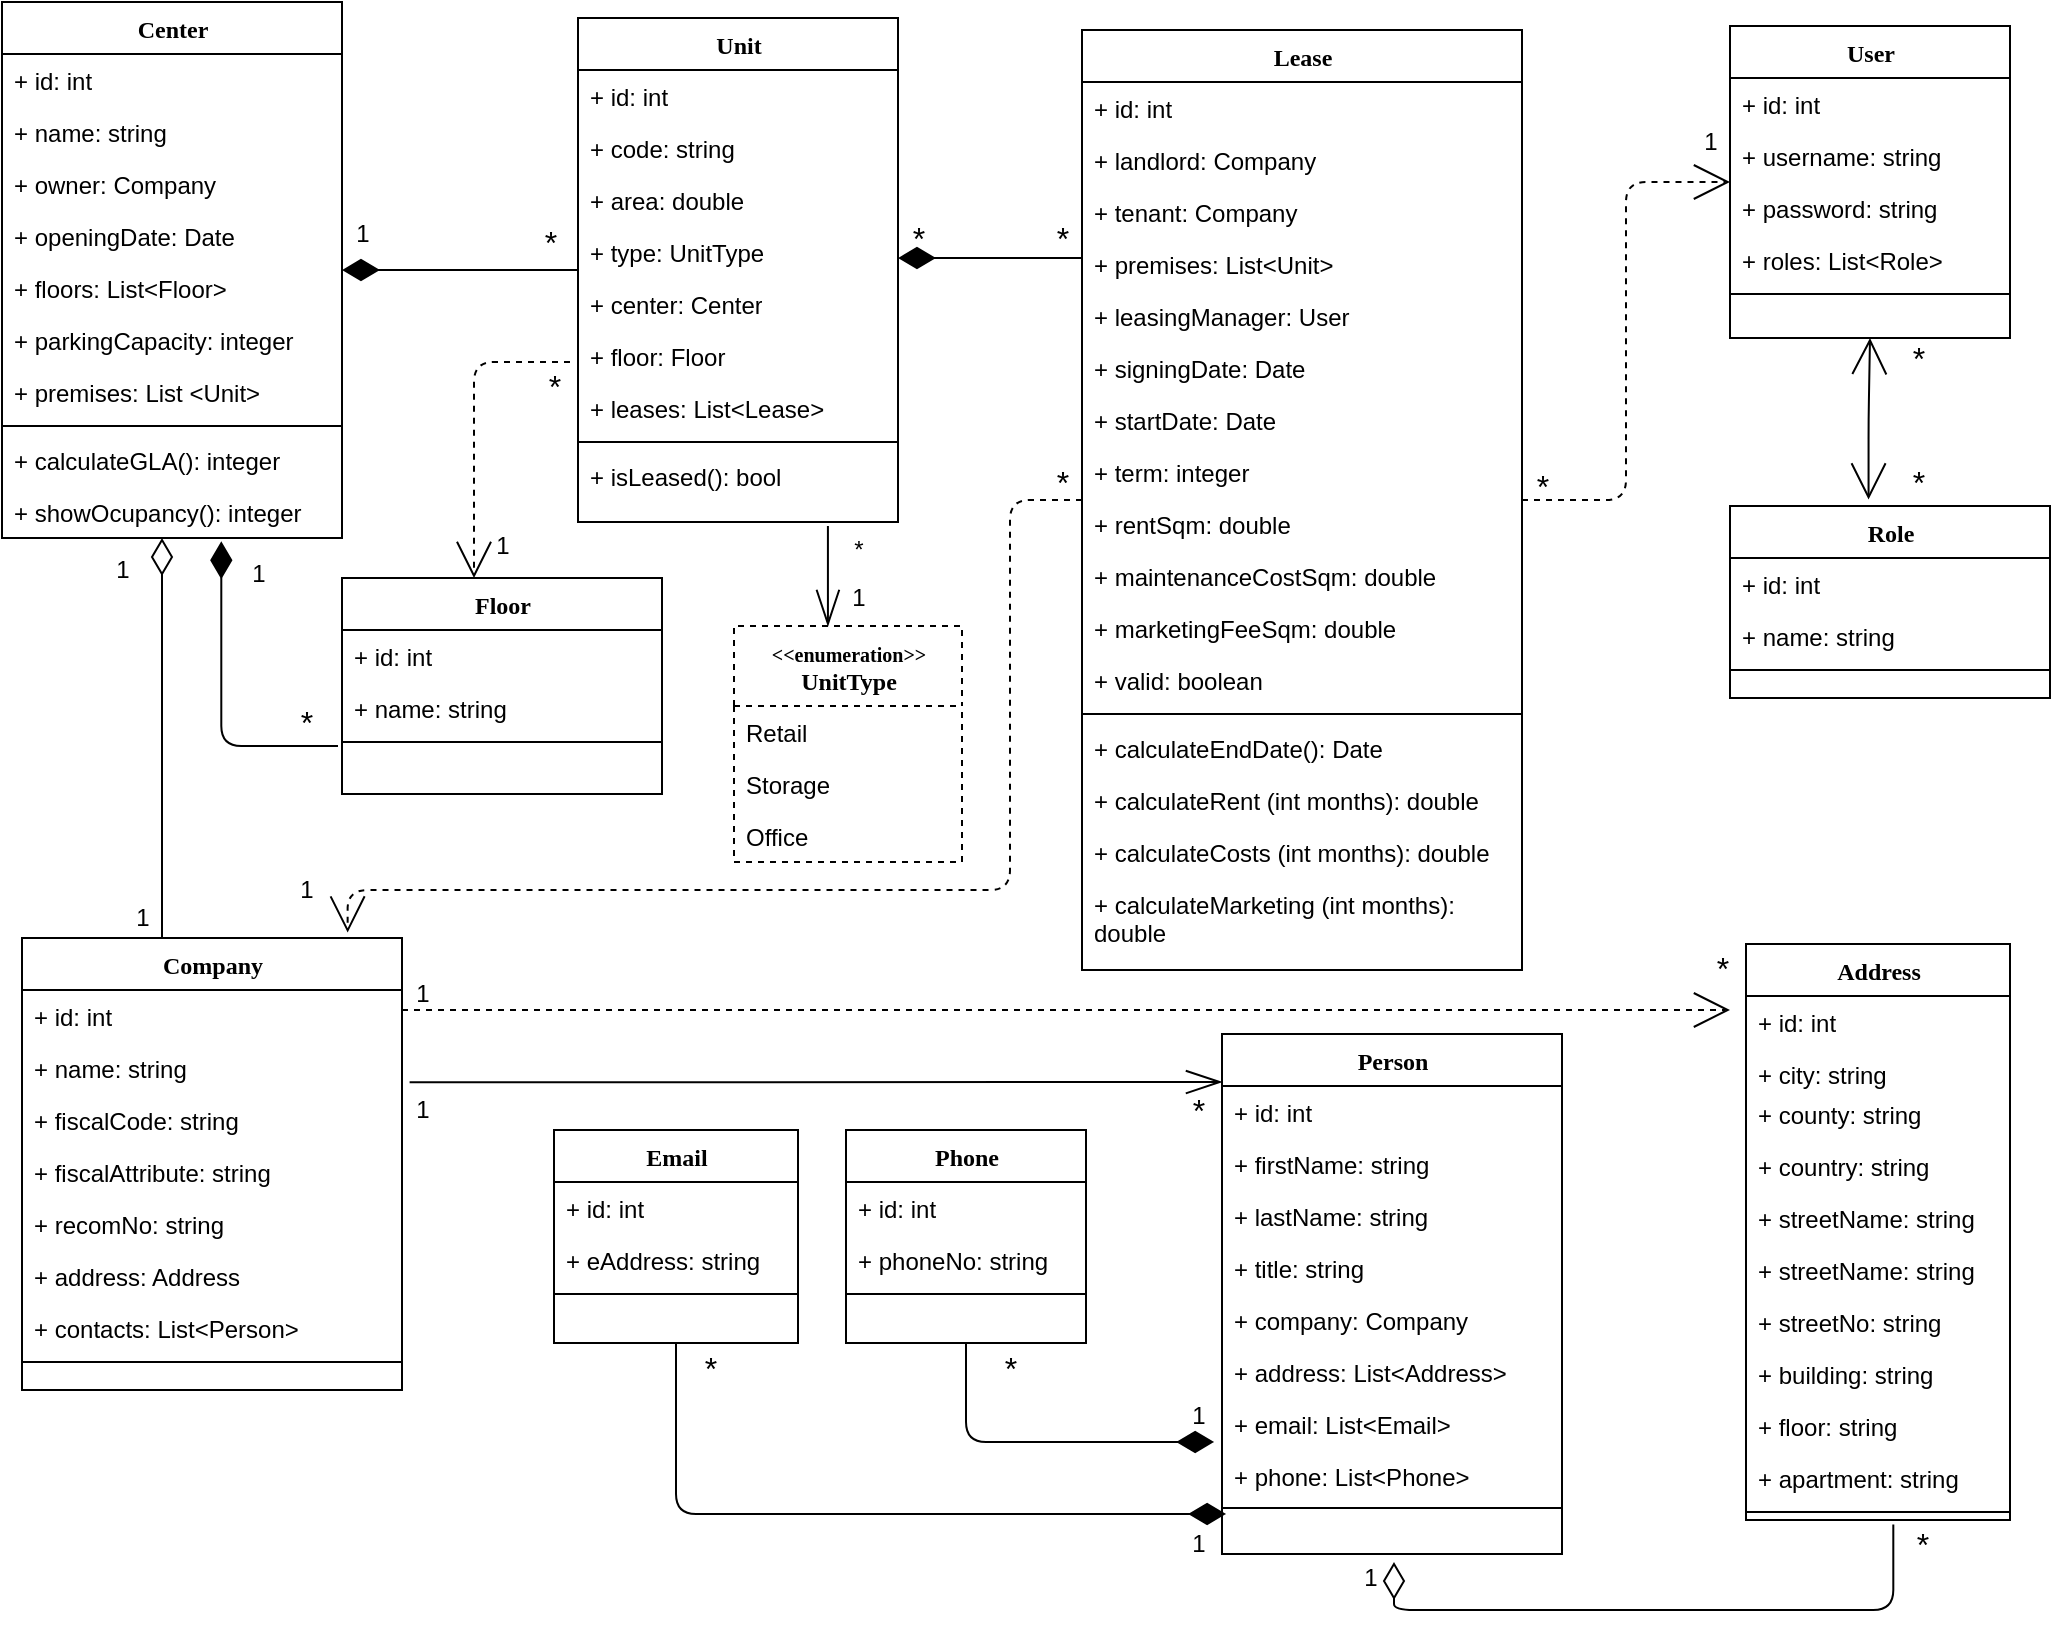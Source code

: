 <mxfile version="14.8.0" type="device"><diagram name="Page-1" id="9f46799a-70d6-7492-0946-bef42562c5a5"><mxGraphModel dx="2076" dy="1042" grid="1" gridSize="12" guides="1" tooltips="1" connect="1" arrows="1" fold="1" page="1" pageScale="1" pageWidth="1169" pageHeight="827" background="#ffffff" math="0" shadow="0"><root><mxCell id="0"/><mxCell id="1" parent="0"/><mxCell id="78961159f06e98e8-124" style="edgeStyle=orthogonalEdgeStyle;html=1;labelBackgroundColor=none;startFill=0;startSize=8;endArrow=diamondThin;endFill=0;endSize=16;fontFamily=Verdana;fontSize=12;" parent="1" source="78961159f06e98e8-69" target="78961159f06e98e8-17" edge="1"><mxGeometry relative="1" as="geometry"><Array as="points"><mxPoint x="140" y="444"/><mxPoint x="140" y="444"/></Array></mxGeometry></mxCell><mxCell id="78961159f06e98e8-17" value="Center" style="swimlane;html=1;fontStyle=1;align=center;verticalAlign=top;childLayout=stackLayout;horizontal=1;startSize=26;horizontalStack=0;resizeParent=1;resizeLast=0;collapsible=1;marginBottom=0;swimlaneFillColor=#ffffff;rounded=0;shadow=0;comic=0;labelBackgroundColor=none;strokeWidth=1;fillColor=none;fontFamily=Verdana;fontSize=12" parent="1" vertex="1"><mxGeometry x="60" y="12" width="170" height="268" as="geometry"/></mxCell><mxCell id="78961159f06e98e8-21" value="+ id: int" style="text;html=1;strokeColor=none;fillColor=none;align=left;verticalAlign=top;spacingLeft=4;spacingRight=4;whiteSpace=wrap;overflow=hidden;rotatable=0;points=[[0,0.5],[1,0.5]];portConstraint=eastwest;" parent="78961159f06e98e8-17" vertex="1"><mxGeometry y="26" width="170" height="26" as="geometry"/></mxCell><mxCell id="1zcLV9SkbMoJH1myUyNB-45" value="+ name: string" style="text;html=1;strokeColor=none;fillColor=none;align=left;verticalAlign=top;spacingLeft=4;spacingRight=4;whiteSpace=wrap;overflow=hidden;rotatable=0;points=[[0,0.5],[1,0.5]];portConstraint=eastwest;" parent="78961159f06e98e8-17" vertex="1"><mxGeometry y="52" width="170" height="26" as="geometry"/></mxCell><mxCell id="78961159f06e98e8-23" value="+ owner: Company" style="text;html=1;strokeColor=none;fillColor=none;align=left;verticalAlign=top;spacingLeft=4;spacingRight=4;whiteSpace=wrap;overflow=hidden;rotatable=0;points=[[0,0.5],[1,0.5]];portConstraint=eastwest;" parent="78961159f06e98e8-17" vertex="1"><mxGeometry y="78" width="170" height="26" as="geometry"/></mxCell><mxCell id="Z4TzUr13IcLdGnUCClfN-62" value="+ openingDate: Date" style="text;html=1;strokeColor=none;fillColor=none;align=left;verticalAlign=top;spacingLeft=4;spacingRight=4;whiteSpace=wrap;overflow=hidden;rotatable=0;points=[[0,0.5],[1,0.5]];portConstraint=eastwest;" parent="78961159f06e98e8-17" vertex="1"><mxGeometry y="104" width="170" height="26" as="geometry"/></mxCell><mxCell id="78961159f06e98e8-25" value="+ floors: List&amp;lt;Floor&amp;gt;" style="text;html=1;strokeColor=none;fillColor=none;align=left;verticalAlign=top;spacingLeft=4;spacingRight=4;whiteSpace=wrap;overflow=hidden;rotatable=0;points=[[0,0.5],[1,0.5]];portConstraint=eastwest;" parent="78961159f06e98e8-17" vertex="1"><mxGeometry y="130" width="170" height="26" as="geometry"/></mxCell><mxCell id="78961159f06e98e8-26" value="+ parkingCapacity: integer" style="text;html=1;strokeColor=none;fillColor=none;align=left;verticalAlign=top;spacingLeft=4;spacingRight=4;whiteSpace=wrap;overflow=hidden;rotatable=0;points=[[0,0.5],[1,0.5]];portConstraint=eastwest;" parent="78961159f06e98e8-17" vertex="1"><mxGeometry y="156" width="170" height="26" as="geometry"/></mxCell><mxCell id="78961159f06e98e8-24" value="+ premises: List &amp;lt;Unit&amp;gt;&amp;nbsp;" style="text;html=1;strokeColor=none;fillColor=none;align=left;verticalAlign=top;spacingLeft=4;spacingRight=4;whiteSpace=wrap;overflow=hidden;rotatable=0;points=[[0,0.5],[1,0.5]];portConstraint=eastwest;" parent="78961159f06e98e8-17" vertex="1"><mxGeometry y="182" width="170" height="26" as="geometry"/></mxCell><mxCell id="78961159f06e98e8-19" value="" style="line;html=1;strokeWidth=1;fillColor=none;align=left;verticalAlign=middle;spacingTop=-1;spacingLeft=3;spacingRight=3;rotatable=0;labelPosition=right;points=[];portConstraint=eastwest;" parent="78961159f06e98e8-17" vertex="1"><mxGeometry y="208" width="170" height="8" as="geometry"/></mxCell><mxCell id="78961159f06e98e8-20" value="+ calculateGLA(): integer" style="text;html=1;strokeColor=none;fillColor=none;align=left;verticalAlign=top;spacingLeft=4;spacingRight=4;whiteSpace=wrap;overflow=hidden;rotatable=0;points=[[0,0.5],[1,0.5]];portConstraint=eastwest;" parent="78961159f06e98e8-17" vertex="1"><mxGeometry y="216" width="170" height="26" as="geometry"/></mxCell><mxCell id="78961159f06e98e8-27" value="+ showOcupancy(): integer" style="text;html=1;strokeColor=none;fillColor=none;align=left;verticalAlign=top;spacingLeft=4;spacingRight=4;whiteSpace=wrap;overflow=hidden;rotatable=0;points=[[0,0.5],[1,0.5]];portConstraint=eastwest;" parent="78961159f06e98e8-17" vertex="1"><mxGeometry y="242" width="170" height="26" as="geometry"/></mxCell><mxCell id="78961159f06e98e8-30" value="Unit" style="swimlane;html=1;fontStyle=1;align=center;verticalAlign=top;childLayout=stackLayout;horizontal=1;startSize=26;horizontalStack=0;resizeParent=1;resizeLast=0;collapsible=1;marginBottom=0;swimlaneFillColor=#ffffff;rounded=0;shadow=0;comic=0;labelBackgroundColor=none;strokeWidth=1;fillColor=none;fontFamily=Verdana;fontSize=12" parent="1" vertex="1"><mxGeometry x="348" y="20" width="160" height="252" as="geometry"/></mxCell><mxCell id="78961159f06e98e8-31" value="+ id: int" style="text;html=1;strokeColor=none;fillColor=none;align=left;verticalAlign=top;spacingLeft=4;spacingRight=4;whiteSpace=wrap;overflow=hidden;rotatable=0;points=[[0,0.5],[1,0.5]];portConstraint=eastwest;" parent="78961159f06e98e8-30" vertex="1"><mxGeometry y="26" width="160" height="26" as="geometry"/></mxCell><mxCell id="1zcLV9SkbMoJH1myUyNB-47" value="+ code: string" style="text;html=1;strokeColor=none;fillColor=none;align=left;verticalAlign=top;spacingLeft=4;spacingRight=4;whiteSpace=wrap;overflow=hidden;rotatable=0;points=[[0,0.5],[1,0.5]];portConstraint=eastwest;" parent="78961159f06e98e8-30" vertex="1"><mxGeometry y="52" width="160" height="26" as="geometry"/></mxCell><mxCell id="78961159f06e98e8-32" value="+ area: double" style="text;html=1;strokeColor=none;fillColor=none;align=left;verticalAlign=top;spacingLeft=4;spacingRight=4;whiteSpace=wrap;overflow=hidden;rotatable=0;points=[[0,0.5],[1,0.5]];portConstraint=eastwest;" parent="78961159f06e98e8-30" vertex="1"><mxGeometry y="78" width="160" height="26" as="geometry"/></mxCell><mxCell id="78961159f06e98e8-33" value="+ type: UnitType" style="text;html=1;strokeColor=none;fillColor=none;align=left;verticalAlign=top;spacingLeft=4;spacingRight=4;whiteSpace=wrap;overflow=hidden;rotatable=0;points=[[0,0.5],[1,0.5]];portConstraint=eastwest;" parent="78961159f06e98e8-30" vertex="1"><mxGeometry y="104" width="160" height="26" as="geometry"/></mxCell><mxCell id="78961159f06e98e8-34" value="+ center: Center" style="text;html=1;strokeColor=none;fillColor=none;align=left;verticalAlign=top;spacingLeft=4;spacingRight=4;whiteSpace=wrap;overflow=hidden;rotatable=0;points=[[0,0.5],[1,0.5]];portConstraint=eastwest;" parent="78961159f06e98e8-30" vertex="1"><mxGeometry y="130" width="160" height="26" as="geometry"/></mxCell><mxCell id="1zcLV9SkbMoJH1myUyNB-27" value="+ floor: Floor" style="text;html=1;strokeColor=none;fillColor=none;align=left;verticalAlign=top;spacingLeft=4;spacingRight=4;whiteSpace=wrap;overflow=hidden;rotatable=0;points=[[0,0.5],[1,0.5]];portConstraint=eastwest;" parent="78961159f06e98e8-30" vertex="1"><mxGeometry y="156" width="160" height="26" as="geometry"/></mxCell><mxCell id="78961159f06e98e8-36" value="+ leases: List&amp;lt;Lease&amp;gt;" style="text;html=1;strokeColor=none;fillColor=none;align=left;verticalAlign=top;spacingLeft=4;spacingRight=4;whiteSpace=wrap;overflow=hidden;rotatable=0;points=[[0,0.5],[1,0.5]];portConstraint=eastwest;" parent="78961159f06e98e8-30" vertex="1"><mxGeometry y="182" width="160" height="26" as="geometry"/></mxCell><mxCell id="78961159f06e98e8-38" value="" style="line;html=1;strokeWidth=1;fillColor=none;align=left;verticalAlign=middle;spacingTop=-1;spacingLeft=3;spacingRight=3;rotatable=0;labelPosition=right;points=[];portConstraint=eastwest;" parent="78961159f06e98e8-30" vertex="1"><mxGeometry y="208" width="160" height="8" as="geometry"/></mxCell><mxCell id="78961159f06e98e8-39" value="+ isLeased(): bool" style="text;html=1;strokeColor=none;fillColor=none;align=left;verticalAlign=top;spacingLeft=4;spacingRight=4;whiteSpace=wrap;overflow=hidden;rotatable=0;points=[[0,0.5],[1,0.5]];portConstraint=eastwest;" parent="78961159f06e98e8-30" vertex="1"><mxGeometry y="216" width="160" height="36" as="geometry"/></mxCell><mxCell id="78961159f06e98e8-43" value="Lease" style="swimlane;html=1;fontStyle=1;align=center;verticalAlign=top;childLayout=stackLayout;horizontal=1;startSize=26;horizontalStack=0;resizeParent=1;resizeLast=0;collapsible=1;marginBottom=0;swimlaneFillColor=#ffffff;rounded=0;shadow=0;comic=0;labelBackgroundColor=none;strokeWidth=1;fillColor=none;fontFamily=Verdana;fontSize=12" parent="1" vertex="1"><mxGeometry x="600" y="26" width="220" height="470" as="geometry"/></mxCell><mxCell id="78961159f06e98e8-44" value="+ id: int" style="text;html=1;strokeColor=none;fillColor=none;align=left;verticalAlign=top;spacingLeft=4;spacingRight=4;whiteSpace=wrap;overflow=hidden;rotatable=0;points=[[0,0.5],[1,0.5]];portConstraint=eastwest;" parent="78961159f06e98e8-43" vertex="1"><mxGeometry y="26" width="220" height="26" as="geometry"/></mxCell><mxCell id="1zcLV9SkbMoJH1myUyNB-48" value="+ landlord: Company" style="text;html=1;strokeColor=none;fillColor=none;align=left;verticalAlign=top;spacingLeft=4;spacingRight=4;whiteSpace=wrap;overflow=hidden;rotatable=0;points=[[0,0.5],[1,0.5]];portConstraint=eastwest;" parent="78961159f06e98e8-43" vertex="1"><mxGeometry y="52" width="220" height="26" as="geometry"/></mxCell><mxCell id="78961159f06e98e8-45" value="+ tenant: Company" style="text;html=1;strokeColor=none;fillColor=none;align=left;verticalAlign=top;spacingLeft=4;spacingRight=4;whiteSpace=wrap;overflow=hidden;rotatable=0;points=[[0,0.5],[1,0.5]];portConstraint=eastwest;" parent="78961159f06e98e8-43" vertex="1"><mxGeometry y="78" width="220" height="26" as="geometry"/></mxCell><mxCell id="78961159f06e98e8-49" value="+ premises: List&amp;lt;Unit&amp;gt;" style="text;html=1;strokeColor=none;fillColor=none;align=left;verticalAlign=top;spacingLeft=4;spacingRight=4;whiteSpace=wrap;overflow=hidden;rotatable=0;points=[[0,0.5],[1,0.5]];portConstraint=eastwest;" parent="78961159f06e98e8-43" vertex="1"><mxGeometry y="104" width="220" height="26" as="geometry"/></mxCell><mxCell id="Z4TzUr13IcLdGnUCClfN-27" value="+ leasingManager: User" style="text;html=1;strokeColor=none;fillColor=none;align=left;verticalAlign=top;spacingLeft=4;spacingRight=4;whiteSpace=wrap;overflow=hidden;rotatable=0;points=[[0,0.5],[1,0.5]];portConstraint=eastwest;" parent="78961159f06e98e8-43" vertex="1"><mxGeometry y="130" width="220" height="26" as="geometry"/></mxCell><mxCell id="Z4TzUr13IcLdGnUCClfN-46" value="+ signingDate: Date" style="text;html=1;strokeColor=none;fillColor=none;align=left;verticalAlign=top;spacingLeft=4;spacingRight=4;whiteSpace=wrap;overflow=hidden;rotatable=0;points=[[0,0.5],[1,0.5]];portConstraint=eastwest;" parent="78961159f06e98e8-43" vertex="1"><mxGeometry y="156" width="220" height="26" as="geometry"/></mxCell><mxCell id="78961159f06e98e8-50" value="+ startDate: Date" style="text;html=1;strokeColor=none;fillColor=none;align=left;verticalAlign=top;spacingLeft=4;spacingRight=4;whiteSpace=wrap;overflow=hidden;rotatable=0;points=[[0,0.5],[1,0.5]];portConstraint=eastwest;" parent="78961159f06e98e8-43" vertex="1"><mxGeometry y="182" width="220" height="26" as="geometry"/></mxCell><mxCell id="Z4TzUr13IcLdGnUCClfN-26" value="+ term: integer" style="text;html=1;strokeColor=none;fillColor=none;align=left;verticalAlign=top;spacingLeft=4;spacingRight=4;whiteSpace=wrap;overflow=hidden;rotatable=0;points=[[0,0.5],[1,0.5]];portConstraint=eastwest;" parent="78961159f06e98e8-43" vertex="1"><mxGeometry y="208" width="220" height="26" as="geometry"/></mxCell><mxCell id="Z4TzUr13IcLdGnUCClfN-29" value="+ rentSqm: double" style="text;html=1;strokeColor=none;fillColor=none;align=left;verticalAlign=top;spacingLeft=4;spacingRight=4;whiteSpace=wrap;overflow=hidden;rotatable=0;points=[[0,0.5],[1,0.5]];portConstraint=eastwest;" parent="78961159f06e98e8-43" vertex="1"><mxGeometry y="234" width="220" height="26" as="geometry"/></mxCell><mxCell id="Z4TzUr13IcLdGnUCClfN-28" value="+ maintenanceCostSqm: double" style="text;html=1;strokeColor=none;fillColor=none;align=left;verticalAlign=top;spacingLeft=4;spacingRight=4;whiteSpace=wrap;overflow=hidden;rotatable=0;points=[[0,0.5],[1,0.5]];portConstraint=eastwest;" parent="78961159f06e98e8-43" vertex="1"><mxGeometry y="260" width="220" height="26" as="geometry"/></mxCell><mxCell id="Z4TzUr13IcLdGnUCClfN-30" value="+ marketingFeeSqm: double" style="text;html=1;strokeColor=none;fillColor=none;align=left;verticalAlign=top;spacingLeft=4;spacingRight=4;whiteSpace=wrap;overflow=hidden;rotatable=0;points=[[0,0.5],[1,0.5]];portConstraint=eastwest;" parent="78961159f06e98e8-43" vertex="1"><mxGeometry y="286" width="220" height="26" as="geometry"/></mxCell><mxCell id="Z4TzUr13IcLdGnUCClfN-61" value="+ valid: boolean" style="text;html=1;strokeColor=none;fillColor=none;align=left;verticalAlign=top;spacingLeft=4;spacingRight=4;whiteSpace=wrap;overflow=hidden;rotatable=0;points=[[0,0.5],[1,0.5]];portConstraint=eastwest;" parent="78961159f06e98e8-43" vertex="1"><mxGeometry y="312" width="220" height="26" as="geometry"/></mxCell><mxCell id="78961159f06e98e8-51" value="" style="line;html=1;strokeWidth=1;fillColor=none;align=left;verticalAlign=middle;spacingTop=-1;spacingLeft=3;spacingRight=3;rotatable=0;labelPosition=right;points=[];portConstraint=eastwest;" parent="78961159f06e98e8-43" vertex="1"><mxGeometry y="338" width="220" height="8" as="geometry"/></mxCell><mxCell id="78961159f06e98e8-52" value="+ calculateEndDate(): Date" style="text;html=1;strokeColor=none;fillColor=none;align=left;verticalAlign=top;spacingLeft=4;spacingRight=4;whiteSpace=wrap;overflow=hidden;rotatable=0;points=[[0,0.5],[1,0.5]];portConstraint=eastwest;" parent="78961159f06e98e8-43" vertex="1"><mxGeometry y="346" width="220" height="26" as="geometry"/></mxCell><mxCell id="78961159f06e98e8-53" value="+ calculateRent (int months): double" style="text;html=1;strokeColor=none;fillColor=none;align=left;verticalAlign=top;spacingLeft=4;spacingRight=4;whiteSpace=wrap;overflow=hidden;rotatable=0;points=[[0,0.5],[1,0.5]];portConstraint=eastwest;" parent="78961159f06e98e8-43" vertex="1"><mxGeometry y="372" width="220" height="26" as="geometry"/></mxCell><mxCell id="Z4TzUr13IcLdGnUCClfN-44" value="+ calculateCosts (int months): double" style="text;html=1;strokeColor=none;fillColor=none;align=left;verticalAlign=top;spacingLeft=4;spacingRight=4;whiteSpace=wrap;overflow=hidden;rotatable=0;points=[[0,0.5],[1,0.5]];portConstraint=eastwest;" parent="78961159f06e98e8-43" vertex="1"><mxGeometry y="398" width="220" height="26" as="geometry"/></mxCell><mxCell id="Z4TzUr13IcLdGnUCClfN-45" value="+ calculateMarketing (int months): double" style="text;html=1;strokeColor=none;fillColor=none;align=left;verticalAlign=top;spacingLeft=4;spacingRight=4;whiteSpace=wrap;overflow=hidden;rotatable=0;points=[[0,0.5],[1,0.5]];portConstraint=eastwest;" parent="78961159f06e98e8-43" vertex="1"><mxGeometry y="424" width="220" height="46" as="geometry"/></mxCell><mxCell id="78961159f06e98e8-56" value="Person" style="swimlane;html=1;fontStyle=1;align=center;verticalAlign=top;childLayout=stackLayout;horizontal=1;startSize=26;horizontalStack=0;resizeParent=1;resizeLast=0;collapsible=1;marginBottom=0;swimlaneFillColor=#ffffff;rounded=0;shadow=0;comic=0;labelBackgroundColor=none;strokeWidth=1;fillColor=none;fontFamily=Verdana;fontSize=12" parent="1" vertex="1"><mxGeometry x="670" y="528" width="170" height="260" as="geometry"/></mxCell><mxCell id="78961159f06e98e8-57" value="+ id: int" style="text;html=1;strokeColor=none;fillColor=none;align=left;verticalAlign=top;spacingLeft=4;spacingRight=4;whiteSpace=wrap;overflow=hidden;rotatable=0;points=[[0,0.5],[1,0.5]];portConstraint=eastwest;" parent="78961159f06e98e8-56" vertex="1"><mxGeometry y="26" width="170" height="26" as="geometry"/></mxCell><mxCell id="1zcLV9SkbMoJH1myUyNB-46" value="+ firstName: string" style="text;html=1;strokeColor=none;fillColor=none;align=left;verticalAlign=top;spacingLeft=4;spacingRight=4;whiteSpace=wrap;overflow=hidden;rotatable=0;points=[[0,0.5],[1,0.5]];portConstraint=eastwest;" parent="78961159f06e98e8-56" vertex="1"><mxGeometry y="52" width="170" height="26" as="geometry"/></mxCell><mxCell id="Z4TzUr13IcLdGnUCClfN-50" value="+ lastName: string" style="text;html=1;strokeColor=none;fillColor=none;align=left;verticalAlign=top;spacingLeft=4;spacingRight=4;whiteSpace=wrap;overflow=hidden;rotatable=0;points=[[0,0.5],[1,0.5]];portConstraint=eastwest;" parent="78961159f06e98e8-56" vertex="1"><mxGeometry y="78" width="170" height="26" as="geometry"/></mxCell><mxCell id="78961159f06e98e8-58" value="+ title: string" style="text;html=1;strokeColor=none;fillColor=none;align=left;verticalAlign=top;spacingLeft=4;spacingRight=4;whiteSpace=wrap;overflow=hidden;rotatable=0;points=[[0,0.5],[1,0.5]];portConstraint=eastwest;" parent="78961159f06e98e8-56" vertex="1"><mxGeometry y="104" width="170" height="26" as="geometry"/></mxCell><mxCell id="5xF1J7zLzXq7MkApihQ_-5" value="+ company: Company" style="text;html=1;strokeColor=none;fillColor=none;align=left;verticalAlign=top;spacingLeft=4;spacingRight=4;whiteSpace=wrap;overflow=hidden;rotatable=0;points=[[0,0.5],[1,0.5]];portConstraint=eastwest;" parent="78961159f06e98e8-56" vertex="1"><mxGeometry y="130" width="170" height="26" as="geometry"/></mxCell><mxCell id="78961159f06e98e8-59" value="+ address: List&amp;lt;Address&amp;gt;" style="text;html=1;strokeColor=none;fillColor=none;align=left;verticalAlign=top;spacingLeft=4;spacingRight=4;whiteSpace=wrap;overflow=hidden;rotatable=0;points=[[0,0.5],[1,0.5]];portConstraint=eastwest;" parent="78961159f06e98e8-56" vertex="1"><mxGeometry y="156" width="170" height="26" as="geometry"/></mxCell><mxCell id="78961159f06e98e8-60" value="+ email: List&amp;lt;Email&amp;gt;" style="text;html=1;strokeColor=none;fillColor=none;align=left;verticalAlign=top;spacingLeft=4;spacingRight=4;whiteSpace=wrap;overflow=hidden;rotatable=0;points=[[0,0.5],[1,0.5]];portConstraint=eastwest;" parent="78961159f06e98e8-56" vertex="1"><mxGeometry y="182" width="170" height="26" as="geometry"/></mxCell><mxCell id="78961159f06e98e8-61" value="+ phone: List&amp;lt;Phone&amp;gt;" style="text;html=1;strokeColor=none;fillColor=none;align=left;verticalAlign=top;spacingLeft=4;spacingRight=4;whiteSpace=wrap;overflow=hidden;rotatable=0;points=[[0,0.5],[1,0.5]];portConstraint=eastwest;" parent="78961159f06e98e8-56" vertex="1"><mxGeometry y="208" width="170" height="26" as="geometry"/></mxCell><mxCell id="78961159f06e98e8-64" value="" style="line;html=1;strokeWidth=1;fillColor=none;align=left;verticalAlign=middle;spacingTop=-1;spacingLeft=3;spacingRight=3;rotatable=0;labelPosition=right;points=[];portConstraint=eastwest;" parent="78961159f06e98e8-56" vertex="1"><mxGeometry y="234" width="170" height="6" as="geometry"/></mxCell><mxCell id="78961159f06e98e8-69" value="Company" style="swimlane;html=1;fontStyle=1;align=center;verticalAlign=top;childLayout=stackLayout;horizontal=1;startSize=26;horizontalStack=0;resizeParent=1;resizeLast=0;collapsible=1;marginBottom=0;swimlaneFillColor=#ffffff;rounded=0;shadow=0;comic=0;labelBackgroundColor=none;strokeWidth=1;fillColor=none;fontFamily=Verdana;fontSize=12" parent="1" vertex="1"><mxGeometry x="70" y="480" width="190" height="226" as="geometry"/></mxCell><mxCell id="78961159f06e98e8-71" value="+ id: int" style="text;html=1;strokeColor=none;fillColor=none;align=left;verticalAlign=top;spacingLeft=4;spacingRight=4;whiteSpace=wrap;overflow=hidden;rotatable=0;points=[[0,0.5],[1,0.5]];portConstraint=eastwest;" parent="78961159f06e98e8-69" vertex="1"><mxGeometry y="26" width="190" height="26" as="geometry"/></mxCell><mxCell id="78961159f06e98e8-70" value="+ name: string" style="text;html=1;strokeColor=none;fillColor=none;align=left;verticalAlign=top;spacingLeft=4;spacingRight=4;whiteSpace=wrap;overflow=hidden;rotatable=0;points=[[0,0.5],[1,0.5]];portConstraint=eastwest;" parent="78961159f06e98e8-69" vertex="1"><mxGeometry y="52" width="190" height="26" as="geometry"/></mxCell><mxCell id="78961159f06e98e8-72" value="+ fiscalCode: string" style="text;html=1;strokeColor=none;fillColor=none;align=left;verticalAlign=top;spacingLeft=4;spacingRight=4;whiteSpace=wrap;overflow=hidden;rotatable=0;points=[[0,0.5],[1,0.5]];portConstraint=eastwest;" parent="78961159f06e98e8-69" vertex="1"><mxGeometry y="78" width="190" height="26" as="geometry"/></mxCell><mxCell id="5xF1J7zLzXq7MkApihQ_-4" value="+ fiscalAttribute: string" style="text;html=1;strokeColor=none;fillColor=none;align=left;verticalAlign=top;spacingLeft=4;spacingRight=4;whiteSpace=wrap;overflow=hidden;rotatable=0;points=[[0,0.5],[1,0.5]];portConstraint=eastwest;" parent="78961159f06e98e8-69" vertex="1"><mxGeometry y="104" width="190" height="26" as="geometry"/></mxCell><mxCell id="78961159f06e98e8-75" value="+ recomNo: string" style="text;html=1;strokeColor=none;fillColor=none;align=left;verticalAlign=top;spacingLeft=4;spacingRight=4;whiteSpace=wrap;overflow=hidden;rotatable=0;points=[[0,0.5],[1,0.5]];portConstraint=eastwest;" parent="78961159f06e98e8-69" vertex="1"><mxGeometry y="130" width="190" height="26" as="geometry"/></mxCell><mxCell id="78961159f06e98e8-74" value="+ address: Address" style="text;html=1;strokeColor=none;fillColor=none;align=left;verticalAlign=top;spacingLeft=4;spacingRight=4;whiteSpace=wrap;overflow=hidden;rotatable=0;points=[[0,0.5],[1,0.5]];portConstraint=eastwest;" parent="78961159f06e98e8-69" vertex="1"><mxGeometry y="156" width="190" height="26" as="geometry"/></mxCell><mxCell id="78961159f06e98e8-76" value="+ contacts: List&amp;lt;Person&amp;gt;" style="text;html=1;strokeColor=none;fillColor=none;align=left;verticalAlign=top;spacingLeft=4;spacingRight=4;whiteSpace=wrap;overflow=hidden;rotatable=0;points=[[0,0.5],[1,0.5]];portConstraint=eastwest;" parent="78961159f06e98e8-69" vertex="1"><mxGeometry y="182" width="190" height="26" as="geometry"/></mxCell><mxCell id="78961159f06e98e8-77" value="" style="line;html=1;strokeWidth=1;fillColor=none;align=left;verticalAlign=middle;spacingTop=-1;spacingLeft=3;spacingRight=3;rotatable=0;labelPosition=right;points=[];portConstraint=eastwest;" parent="78961159f06e98e8-69" vertex="1"><mxGeometry y="208" width="190" height="8" as="geometry"/></mxCell><mxCell id="78961159f06e98e8-128" style="edgeStyle=orthogonalEdgeStyle;html=1;labelBackgroundColor=none;startFill=0;startSize=8;endArrow=open;endFill=0;endSize=16;fontFamily=Verdana;fontSize=12;dashed=1;entryX=0.857;entryY=-0.012;entryDx=0;entryDy=0;entryPerimeter=0;" parent="1" source="78961159f06e98e8-43" edge="1" target="78961159f06e98e8-69"><mxGeometry relative="1" as="geometry"><Array as="points"><mxPoint x="564" y="261"/><mxPoint x="564" y="456"/><mxPoint x="233" y="456"/></Array><mxPoint x="264" y="540" as="targetPoint"/></mxGeometry></mxCell><mxCell id="78961159f06e98e8-127" style="edgeStyle=orthogonalEdgeStyle;html=1;labelBackgroundColor=none;startFill=0;startSize=8;endArrow=open;endFill=0;endSize=16;fontFamily=Verdana;fontSize=12;dashed=1;" parent="1" source="78961159f06e98e8-43" target="78961159f06e98e8-95" edge="1"><mxGeometry relative="1" as="geometry"/></mxCell><mxCell id="78961159f06e98e8-95" value="User" style="swimlane;html=1;fontStyle=1;align=center;verticalAlign=top;childLayout=stackLayout;horizontal=1;startSize=26;horizontalStack=0;resizeParent=1;resizeLast=0;collapsible=1;marginBottom=0;swimlaneFillColor=#ffffff;rounded=0;shadow=0;comic=0;labelBackgroundColor=none;strokeWidth=1;fillColor=none;fontFamily=Verdana;fontSize=12" parent="1" vertex="1"><mxGeometry x="924" y="24" width="140" height="156" as="geometry"/></mxCell><mxCell id="78961159f06e98e8-96" value="+ id: int" style="text;html=1;strokeColor=none;fillColor=none;align=left;verticalAlign=top;spacingLeft=4;spacingRight=4;whiteSpace=wrap;overflow=hidden;rotatable=0;points=[[0,0.5],[1,0.5]];portConstraint=eastwest;" parent="78961159f06e98e8-95" vertex="1"><mxGeometry y="26" width="140" height="26" as="geometry"/></mxCell><mxCell id="78961159f06e98e8-97" value="+ username: string" style="text;html=1;strokeColor=none;fillColor=none;align=left;verticalAlign=top;spacingLeft=4;spacingRight=4;whiteSpace=wrap;overflow=hidden;rotatable=0;points=[[0,0.5],[1,0.5]];portConstraint=eastwest;" parent="78961159f06e98e8-95" vertex="1"><mxGeometry y="52" width="140" height="26" as="geometry"/></mxCell><mxCell id="Z4TzUr13IcLdGnUCClfN-58" value="+ password: string" style="text;html=1;strokeColor=none;fillColor=none;align=left;verticalAlign=top;spacingLeft=4;spacingRight=4;whiteSpace=wrap;overflow=hidden;rotatable=0;points=[[0,0.5],[1,0.5]];portConstraint=eastwest;" parent="78961159f06e98e8-95" vertex="1"><mxGeometry y="78" width="140" height="26" as="geometry"/></mxCell><mxCell id="78961159f06e98e8-102" value="+ roles: List&amp;lt;Role&amp;gt;&amp;nbsp;" style="text;html=1;strokeColor=none;fillColor=none;align=left;verticalAlign=top;spacingLeft=4;spacingRight=4;whiteSpace=wrap;overflow=hidden;rotatable=0;points=[[0,0.5],[1,0.5]];portConstraint=eastwest;" parent="78961159f06e98e8-95" vertex="1"><mxGeometry y="104" width="140" height="26" as="geometry"/></mxCell><mxCell id="78961159f06e98e8-103" value="" style="line;html=1;strokeWidth=1;fillColor=none;align=left;verticalAlign=middle;spacingTop=-1;spacingLeft=3;spacingRight=3;rotatable=0;labelPosition=right;points=[];portConstraint=eastwest;" parent="78961159f06e98e8-95" vertex="1"><mxGeometry y="130" width="140" height="8" as="geometry"/></mxCell><mxCell id="78961159f06e98e8-108" value="Role" style="swimlane;html=1;fontStyle=1;align=center;verticalAlign=top;childLayout=stackLayout;horizontal=1;startSize=26;horizontalStack=0;resizeParent=1;resizeLast=0;collapsible=1;marginBottom=0;swimlaneFillColor=#ffffff;rounded=0;shadow=0;comic=0;labelBackgroundColor=none;strokeWidth=1;fillColor=none;fontFamily=Verdana;fontSize=12" parent="1" vertex="1"><mxGeometry x="924" y="264" width="160" height="96" as="geometry"/></mxCell><mxCell id="78961159f06e98e8-109" value="+ id: int" style="text;html=1;strokeColor=none;fillColor=none;align=left;verticalAlign=top;spacingLeft=4;spacingRight=4;whiteSpace=wrap;overflow=hidden;rotatable=0;points=[[0,0.5],[1,0.5]];portConstraint=eastwest;" parent="78961159f06e98e8-108" vertex="1"><mxGeometry y="26" width="160" height="26" as="geometry"/></mxCell><mxCell id="78961159f06e98e8-110" value="+ name: string" style="text;html=1;strokeColor=none;fillColor=none;align=left;verticalAlign=top;spacingLeft=4;spacingRight=4;whiteSpace=wrap;overflow=hidden;rotatable=0;points=[[0,0.5],[1,0.5]];portConstraint=eastwest;" parent="78961159f06e98e8-108" vertex="1"><mxGeometry y="52" width="160" height="26" as="geometry"/></mxCell><mxCell id="78961159f06e98e8-116" value="" style="line;html=1;strokeWidth=1;fillColor=none;align=left;verticalAlign=middle;spacingTop=-1;spacingLeft=3;spacingRight=3;rotatable=0;labelPosition=right;points=[];portConstraint=eastwest;" parent="78961159f06e98e8-108" vertex="1"><mxGeometry y="78" width="160" height="8" as="geometry"/></mxCell><mxCell id="78961159f06e98e8-121" style="edgeStyle=elbowEdgeStyle;html=1;labelBackgroundColor=none;startFill=0;startSize=8;endArrow=diamondThin;endFill=1;endSize=16;fontFamily=Verdana;fontSize=12;elbow=vertical;" parent="1" source="78961159f06e98e8-30" target="78961159f06e98e8-17" edge="1"><mxGeometry relative="1" as="geometry"><mxPoint x="250" y="259.882" as="targetPoint"/></mxGeometry></mxCell><mxCell id="Z4TzUr13IcLdGnUCClfN-3" value="&lt;font style=&quot;font-size: 16px&quot;&gt;*&lt;/font&gt;" style="text;html=1;align=center;verticalAlign=middle;resizable=0;points=[];autosize=1;" parent="1" vertex="1"><mxGeometry x="324" y="122" width="20" height="20" as="geometry"/></mxCell><mxCell id="Z4TzUr13IcLdGnUCClfN-6" value="1" style="text;html=1;align=center;verticalAlign=middle;resizable=0;points=[];autosize=1;" parent="1" vertex="1"><mxGeometry x="230" y="118" width="20" height="20" as="geometry"/></mxCell><mxCell id="Z4TzUr13IcLdGnUCClfN-7" style="edgeStyle=elbowEdgeStyle;html=1;labelBackgroundColor=none;startFill=0;startSize=8;endArrow=diamondThin;endFill=1;endSize=16;fontFamily=Verdana;fontSize=12;elbow=vertical;" parent="1" edge="1"><mxGeometry relative="1" as="geometry"><mxPoint x="600" y="140" as="sourcePoint"/><mxPoint x="508" y="140" as="targetPoint"/></mxGeometry></mxCell><mxCell id="Z4TzUr13IcLdGnUCClfN-8" value="&lt;font style=&quot;font-size: 16px&quot;&gt;*&lt;/font&gt;" style="text;html=1;align=center;verticalAlign=middle;resizable=0;points=[];autosize=1;" parent="1" vertex="1"><mxGeometry x="578" y="118" width="24" height="24" as="geometry"/></mxCell><mxCell id="Z4TzUr13IcLdGnUCClfN-9" value="&lt;font style=&quot;font-size: 16px&quot;&gt;*&lt;/font&gt;" style="text;html=1;align=center;verticalAlign=middle;resizable=0;points=[];autosize=1;" parent="1" vertex="1"><mxGeometry x="508" y="120" width="20" height="20" as="geometry"/></mxCell><mxCell id="Z4TzUr13IcLdGnUCClfN-10" value="1" style="text;html=1;align=center;verticalAlign=middle;resizable=0;points=[];autosize=1;" parent="1" vertex="1"><mxGeometry x="110" y="286" width="20" height="20" as="geometry"/></mxCell><mxCell id="Z4TzUr13IcLdGnUCClfN-11" value="1" style="text;html=1;align=center;verticalAlign=middle;resizable=0;points=[];autosize=1;" parent="1" vertex="1"><mxGeometry x="120" y="460" width="20" height="20" as="geometry"/></mxCell><mxCell id="Z4TzUr13IcLdGnUCClfN-16" value="&lt;font style=&quot;font-size: 12px&quot;&gt;1&lt;/font&gt;" style="text;html=1;align=center;verticalAlign=middle;resizable=0;points=[];autosize=1;" parent="1" vertex="1"><mxGeometry x="258" y="554" width="24" height="24" as="geometry"/></mxCell><mxCell id="Z4TzUr13IcLdGnUCClfN-17" value="&lt;font style=&quot;font-size: 16px&quot;&gt;*&lt;/font&gt;" style="text;html=1;align=center;verticalAlign=middle;resizable=0;points=[];autosize=1;" parent="1" vertex="1"><mxGeometry x="648" y="556" width="20" height="20" as="geometry"/></mxCell><mxCell id="Z4TzUr13IcLdGnUCClfN-53" style="edgeStyle=elbowEdgeStyle;html=1;labelBackgroundColor=none;startFill=0;startSize=16;endArrow=open;endFill=0;endSize=16;fontFamily=Verdana;fontSize=12;elbow=vertical;entryX=0.5;entryY=1;entryDx=0;entryDy=0;startArrow=open;exitX=0.433;exitY=-0.034;exitDx=0;exitDy=0;exitPerimeter=0;" parent="1" target="78961159f06e98e8-95" edge="1" source="78961159f06e98e8-108"><mxGeometry relative="1" as="geometry"><mxPoint x="994" y="252" as="sourcePoint"/><mxPoint x="840" y="710.004" as="targetPoint"/></mxGeometry></mxCell><mxCell id="Z4TzUr13IcLdGnUCClfN-54" value="&lt;font style=&quot;font-size: 16px&quot;&gt;*&lt;/font&gt;" style="text;html=1;align=center;verticalAlign=middle;resizable=0;points=[];autosize=1;" parent="1" vertex="1"><mxGeometry x="1008" y="242" width="20" height="20" as="geometry"/></mxCell><mxCell id="Z4TzUr13IcLdGnUCClfN-55" value="&lt;font style=&quot;font-size: 16px&quot;&gt;*&lt;/font&gt;" style="text;html=1;align=center;verticalAlign=middle;resizable=0;points=[];autosize=1;" parent="1" vertex="1"><mxGeometry x="1008" y="180" width="20" height="20" as="geometry"/></mxCell><mxCell id="kivNb0udvCqKQ4021Sa8-1" value="&lt;font style=&quot;font-size: 16px&quot;&gt;*&lt;/font&gt;" style="text;html=1;align=center;verticalAlign=middle;resizable=0;points=[];autosize=1;" parent="1" vertex="1"><mxGeometry x="820" y="244" width="20" height="20" as="geometry"/></mxCell><mxCell id="kivNb0udvCqKQ4021Sa8-2" value="1" style="text;html=1;align=center;verticalAlign=middle;resizable=0;points=[];autosize=1;" parent="1" vertex="1"><mxGeometry x="904" y="72" width="20" height="20" as="geometry"/></mxCell><mxCell id="1zcLV9SkbMoJH1myUyNB-3" value="&lt;font style=&quot;font-size: 16px&quot;&gt;*&lt;/font&gt;" style="text;html=1;align=center;verticalAlign=middle;resizable=0;points=[];autosize=1;" parent="1" vertex="1"><mxGeometry x="578" y="240" width="24" height="24" as="geometry"/></mxCell><mxCell id="1zcLV9SkbMoJH1myUyNB-4" value="1" style="text;html=1;align=center;verticalAlign=middle;resizable=0;points=[];autosize=1;" parent="1" vertex="1"><mxGeometry x="258" y="496" width="24" height="24" as="geometry"/></mxCell><mxCell id="1zcLV9SkbMoJH1myUyNB-5" value="Address" style="swimlane;html=1;fontStyle=1;align=center;verticalAlign=top;childLayout=stackLayout;horizontal=1;startSize=26;horizontalStack=0;resizeParent=1;resizeLast=0;collapsible=1;marginBottom=0;swimlaneFillColor=#ffffff;rounded=0;shadow=0;comic=0;labelBackgroundColor=none;strokeWidth=1;fillColor=none;fontFamily=Verdana;fontSize=12" parent="1" vertex="1"><mxGeometry x="932" y="483" width="132" height="288" as="geometry"/></mxCell><mxCell id="1zcLV9SkbMoJH1myUyNB-6" value="+ id: int" style="text;html=1;strokeColor=none;fillColor=none;align=left;verticalAlign=top;spacingLeft=4;spacingRight=4;whiteSpace=wrap;overflow=hidden;rotatable=0;points=[[0,0.5],[1,0.5]];portConstraint=eastwest;" parent="1zcLV9SkbMoJH1myUyNB-5" vertex="1"><mxGeometry y="26" width="132" height="26" as="geometry"/></mxCell><mxCell id="1zcLV9SkbMoJH1myUyNB-22" value="+ city: string" style="text;html=1;strokeColor=none;fillColor=none;align=left;verticalAlign=top;spacingLeft=4;spacingRight=4;whiteSpace=wrap;overflow=hidden;rotatable=0;points=[[0,0.5],[1,0.5]];portConstraint=eastwest;" parent="1zcLV9SkbMoJH1myUyNB-5" vertex="1"><mxGeometry y="52" width="132" height="20" as="geometry"/></mxCell><mxCell id="1zcLV9SkbMoJH1myUyNB-7" value="+ county: string" style="text;html=1;strokeColor=none;fillColor=none;align=left;verticalAlign=top;spacingLeft=4;spacingRight=4;whiteSpace=wrap;overflow=hidden;rotatable=0;points=[[0,0.5],[1,0.5]];portConstraint=eastwest;" parent="1zcLV9SkbMoJH1myUyNB-5" vertex="1"><mxGeometry y="72" width="132" height="26" as="geometry"/></mxCell><mxCell id="1zcLV9SkbMoJH1myUyNB-8" value="+ country: string" style="text;html=1;strokeColor=none;fillColor=none;align=left;verticalAlign=top;spacingLeft=4;spacingRight=4;whiteSpace=wrap;overflow=hidden;rotatable=0;points=[[0,0.5],[1,0.5]];portConstraint=eastwest;" parent="1zcLV9SkbMoJH1myUyNB-5" vertex="1"><mxGeometry y="98" width="132" height="26" as="geometry"/></mxCell><mxCell id="euIlEYVr6jUUDCPLLqD3-6" value="+ streetName: string" style="text;html=1;strokeColor=none;fillColor=none;align=left;verticalAlign=top;spacingLeft=4;spacingRight=4;whiteSpace=wrap;overflow=hidden;rotatable=0;points=[[0,0.5],[1,0.5]];portConstraint=eastwest;" vertex="1" parent="1zcLV9SkbMoJH1myUyNB-5"><mxGeometry y="124" width="132" height="26" as="geometry"/></mxCell><mxCell id="1zcLV9SkbMoJH1myUyNB-9" value="+ streetName: string" style="text;html=1;strokeColor=none;fillColor=none;align=left;verticalAlign=top;spacingLeft=4;spacingRight=4;whiteSpace=wrap;overflow=hidden;rotatable=0;points=[[0,0.5],[1,0.5]];portConstraint=eastwest;" parent="1zcLV9SkbMoJH1myUyNB-5" vertex="1"><mxGeometry y="150" width="132" height="26" as="geometry"/></mxCell><mxCell id="1zcLV9SkbMoJH1myUyNB-10" value="+ streetNo: string" style="text;html=1;strokeColor=none;fillColor=none;align=left;verticalAlign=top;spacingLeft=4;spacingRight=4;whiteSpace=wrap;overflow=hidden;rotatable=0;points=[[0,0.5],[1,0.5]];portConstraint=eastwest;" parent="1zcLV9SkbMoJH1myUyNB-5" vertex="1"><mxGeometry y="176" width="132" height="26" as="geometry"/></mxCell><mxCell id="1zcLV9SkbMoJH1myUyNB-11" value="+ building: string&lt;br&gt;" style="text;html=1;strokeColor=none;fillColor=none;align=left;verticalAlign=top;spacingLeft=4;spacingRight=4;whiteSpace=wrap;overflow=hidden;rotatable=0;points=[[0,0.5],[1,0.5]];portConstraint=eastwest;" parent="1zcLV9SkbMoJH1myUyNB-5" vertex="1"><mxGeometry y="202" width="132" height="26" as="geometry"/></mxCell><mxCell id="1zcLV9SkbMoJH1myUyNB-13" value="+ floor: string" style="text;html=1;strokeColor=none;fillColor=none;align=left;verticalAlign=top;spacingLeft=4;spacingRight=4;whiteSpace=wrap;overflow=hidden;rotatable=0;points=[[0,0.5],[1,0.5]];portConstraint=eastwest;" parent="1zcLV9SkbMoJH1myUyNB-5" vertex="1"><mxGeometry y="228" width="132" height="26" as="geometry"/></mxCell><mxCell id="5xF1J7zLzXq7MkApihQ_-16" value="+ apartment: string" style="text;html=1;strokeColor=none;fillColor=none;align=left;verticalAlign=top;spacingLeft=4;spacingRight=4;whiteSpace=wrap;overflow=hidden;rotatable=0;points=[[0,0.5],[1,0.5]];portConstraint=eastwest;" parent="1zcLV9SkbMoJH1myUyNB-5" vertex="1"><mxGeometry y="254" width="132" height="26" as="geometry"/></mxCell><mxCell id="1zcLV9SkbMoJH1myUyNB-12" value="" style="line;html=1;strokeWidth=1;fillColor=none;align=left;verticalAlign=middle;spacingTop=-1;spacingLeft=3;spacingRight=3;rotatable=0;labelPosition=right;points=[];portConstraint=eastwest;" parent="1zcLV9SkbMoJH1myUyNB-5" vertex="1"><mxGeometry y="280" width="132" height="8" as="geometry"/></mxCell><mxCell id="1zcLV9SkbMoJH1myUyNB-14" value="Email" style="swimlane;html=1;fontStyle=1;align=center;verticalAlign=top;childLayout=stackLayout;horizontal=1;startSize=26;horizontalStack=0;resizeParent=1;resizeLast=0;collapsible=1;marginBottom=0;swimlaneFillColor=#ffffff;rounded=0;shadow=0;comic=0;labelBackgroundColor=none;strokeWidth=1;fillColor=none;fontFamily=Verdana;fontSize=12" parent="1" vertex="1"><mxGeometry x="336" y="576" width="122" height="106.5" as="geometry"/></mxCell><mxCell id="1zcLV9SkbMoJH1myUyNB-15" value="+ id: int" style="text;html=1;strokeColor=none;fillColor=none;align=left;verticalAlign=top;spacingLeft=4;spacingRight=4;whiteSpace=wrap;overflow=hidden;rotatable=0;points=[[0,0.5],[1,0.5]];portConstraint=eastwest;" parent="1zcLV9SkbMoJH1myUyNB-14" vertex="1"><mxGeometry y="26" width="122" height="26" as="geometry"/></mxCell><mxCell id="1zcLV9SkbMoJH1myUyNB-16" value="+ eAddress: string" style="text;html=1;strokeColor=none;fillColor=none;align=left;verticalAlign=top;spacingLeft=4;spacingRight=4;whiteSpace=wrap;overflow=hidden;rotatable=0;points=[[0,0.5],[1,0.5]];portConstraint=eastwest;" parent="1zcLV9SkbMoJH1myUyNB-14" vertex="1"><mxGeometry y="52" width="122" height="26" as="geometry"/></mxCell><mxCell id="1zcLV9SkbMoJH1myUyNB-17" value="" style="line;html=1;strokeWidth=1;fillColor=none;align=left;verticalAlign=middle;spacingTop=-1;spacingLeft=3;spacingRight=3;rotatable=0;labelPosition=right;points=[];portConstraint=eastwest;" parent="1zcLV9SkbMoJH1myUyNB-14" vertex="1"><mxGeometry y="78" width="122" height="8" as="geometry"/></mxCell><mxCell id="1zcLV9SkbMoJH1myUyNB-18" value="Phone" style="swimlane;html=1;fontStyle=1;align=center;verticalAlign=top;childLayout=stackLayout;horizontal=1;startSize=26;horizontalStack=0;resizeParent=1;resizeLast=0;collapsible=1;marginBottom=0;swimlaneFillColor=#ffffff;rounded=0;shadow=0;comic=0;labelBackgroundColor=none;strokeWidth=1;fillColor=none;fontFamily=Verdana;fontSize=12" parent="1" vertex="1"><mxGeometry x="482" y="576" width="120" height="106.5" as="geometry"/></mxCell><mxCell id="1zcLV9SkbMoJH1myUyNB-19" value="+ id: int" style="text;html=1;strokeColor=none;fillColor=none;align=left;verticalAlign=top;spacingLeft=4;spacingRight=4;whiteSpace=wrap;overflow=hidden;rotatable=0;points=[[0,0.5],[1,0.5]];portConstraint=eastwest;" parent="1zcLV9SkbMoJH1myUyNB-18" vertex="1"><mxGeometry y="26" width="120" height="26" as="geometry"/></mxCell><mxCell id="1zcLV9SkbMoJH1myUyNB-20" value="+ phoneNo: string" style="text;html=1;strokeColor=none;fillColor=none;align=left;verticalAlign=top;spacingLeft=4;spacingRight=4;whiteSpace=wrap;overflow=hidden;rotatable=0;points=[[0,0.5],[1,0.5]];portConstraint=eastwest;" parent="1zcLV9SkbMoJH1myUyNB-18" vertex="1"><mxGeometry y="52" width="120" height="26" as="geometry"/></mxCell><mxCell id="1zcLV9SkbMoJH1myUyNB-21" value="" style="line;html=1;strokeWidth=1;fillColor=none;align=left;verticalAlign=middle;spacingTop=-1;spacingLeft=3;spacingRight=3;rotatable=0;labelPosition=right;points=[];portConstraint=eastwest;" parent="1zcLV9SkbMoJH1myUyNB-18" vertex="1"><mxGeometry y="78" width="120" height="8" as="geometry"/></mxCell><mxCell id="1zcLV9SkbMoJH1myUyNB-23" value="Floor" style="swimlane;html=1;fontStyle=1;align=center;verticalAlign=top;childLayout=stackLayout;horizontal=1;startSize=26;horizontalStack=0;resizeParent=1;resizeLast=0;collapsible=1;marginBottom=0;swimlaneFillColor=#ffffff;rounded=0;shadow=0;comic=0;labelBackgroundColor=none;strokeWidth=1;fillColor=none;fontFamily=Verdana;fontSize=12" parent="1" vertex="1"><mxGeometry x="230" y="300" width="160" height="108" as="geometry"/></mxCell><mxCell id="1zcLV9SkbMoJH1myUyNB-24" value="+ id: int" style="text;html=1;strokeColor=none;fillColor=none;align=left;verticalAlign=top;spacingLeft=4;spacingRight=4;whiteSpace=wrap;overflow=hidden;rotatable=0;points=[[0,0.5],[1,0.5]];portConstraint=eastwest;" parent="1zcLV9SkbMoJH1myUyNB-23" vertex="1"><mxGeometry y="26" width="160" height="26" as="geometry"/></mxCell><mxCell id="1zcLV9SkbMoJH1myUyNB-25" value="+ name: string" style="text;html=1;strokeColor=none;fillColor=none;align=left;verticalAlign=top;spacingLeft=4;spacingRight=4;whiteSpace=wrap;overflow=hidden;rotatable=0;points=[[0,0.5],[1,0.5]];portConstraint=eastwest;" parent="1zcLV9SkbMoJH1myUyNB-23" vertex="1"><mxGeometry y="52" width="160" height="26" as="geometry"/></mxCell><mxCell id="1zcLV9SkbMoJH1myUyNB-26" value="" style="line;html=1;strokeWidth=1;fillColor=none;align=left;verticalAlign=middle;spacingTop=-1;spacingLeft=3;spacingRight=3;rotatable=0;labelPosition=right;points=[];portConstraint=eastwest;" parent="1zcLV9SkbMoJH1myUyNB-23" vertex="1"><mxGeometry y="78" width="160" height="8" as="geometry"/></mxCell><mxCell id="1zcLV9SkbMoJH1myUyNB-28" style="edgeStyle=elbowEdgeStyle;html=1;labelBackgroundColor=none;startFill=0;startSize=8;endArrow=open;endFill=0;endSize=16;fontFamily=Verdana;fontSize=12;dashed=1;" parent="1" edge="1"><mxGeometry relative="1" as="geometry"><mxPoint x="296" y="300" as="targetPoint"/><mxPoint x="344" y="192" as="sourcePoint"/><Array as="points"><mxPoint x="296" y="269"/></Array></mxGeometry></mxCell><mxCell id="1zcLV9SkbMoJH1myUyNB-29" value="&lt;font style=&quot;font-size: 16px&quot;&gt;*&lt;/font&gt;" style="text;html=1;align=center;verticalAlign=middle;resizable=0;points=[];autosize=1;" parent="1" vertex="1"><mxGeometry x="324" y="192" width="24" height="24" as="geometry"/></mxCell><mxCell id="1zcLV9SkbMoJH1myUyNB-30" value="1" style="text;html=1;align=center;verticalAlign=middle;resizable=0;points=[];autosize=1;" parent="1" vertex="1"><mxGeometry x="298" y="272" width="24" height="24" as="geometry"/></mxCell><mxCell id="1zcLV9SkbMoJH1myUyNB-31" style="edgeStyle=elbowEdgeStyle;html=1;labelBackgroundColor=none;startFill=0;startSize=8;endArrow=diamondThin;endFill=1;endSize=16;fontFamily=Verdana;fontSize=12;elbow=vertical;entryX=0.645;entryY=1.064;entryDx=0;entryDy=0;entryPerimeter=0;" parent="1" target="78961159f06e98e8-27" edge="1"><mxGeometry relative="1" as="geometry"><mxPoint x="172" y="288" as="targetPoint"/><mxPoint x="228" y="384" as="sourcePoint"/><Array as="points"><mxPoint x="252" y="384"/></Array></mxGeometry></mxCell><mxCell id="1zcLV9SkbMoJH1myUyNB-33" value="1" style="text;html=1;align=center;verticalAlign=middle;resizable=0;points=[];autosize=1;" parent="1" vertex="1"><mxGeometry x="176" y="286" width="24" height="24" as="geometry"/></mxCell><mxCell id="1zcLV9SkbMoJH1myUyNB-34" value="&lt;font style=&quot;font-size: 16px&quot;&gt;*&lt;/font&gt;" style="text;html=1;align=center;verticalAlign=middle;resizable=0;points=[];autosize=1;" parent="1" vertex="1"><mxGeometry x="200" y="360" width="24" height="24" as="geometry"/></mxCell><mxCell id="1zcLV9SkbMoJH1myUyNB-35" style="edgeStyle=elbowEdgeStyle;html=1;labelBackgroundColor=none;startFill=0;startSize=8;endArrow=diamondThin;endFill=0;endSize=16;fontFamily=Verdana;fontSize=12;elbow=vertical;exitX=0.558;exitY=1.275;exitDx=0;exitDy=0;exitPerimeter=0;" parent="1" edge="1" source="1zcLV9SkbMoJH1myUyNB-12"><mxGeometry relative="1" as="geometry"><mxPoint x="756" y="792" as="targetPoint"/><mxPoint x="122" y="768" as="sourcePoint"/><Array as="points"><mxPoint x="876" y="816"/><mxPoint x="612" y="804"/></Array></mxGeometry></mxCell><mxCell id="1zcLV9SkbMoJH1myUyNB-36" style="edgeStyle=elbowEdgeStyle;html=1;labelBackgroundColor=none;startFill=0;startSize=8;endArrow=diamondThin;endFill=1;endSize=16;fontFamily=Verdana;fontSize=12;elbow=vertical;exitX=0.5;exitY=1;exitDx=0;exitDy=0;entryX=0.012;entryY=1;entryDx=0;entryDy=0;entryPerimeter=0;" parent="1" edge="1" target="78961159f06e98e8-64" source="1zcLV9SkbMoJH1myUyNB-14"><mxGeometry relative="1" as="geometry"><mxPoint x="660" y="768" as="targetPoint"/><mxPoint x="266" y="768" as="sourcePoint"/><Array as="points"><mxPoint x="528" y="768"/></Array></mxGeometry></mxCell><mxCell id="1zcLV9SkbMoJH1myUyNB-37" style="edgeStyle=elbowEdgeStyle;html=1;labelBackgroundColor=none;startFill=0;startSize=8;endArrow=diamondThin;endFill=1;endSize=16;fontFamily=Verdana;fontSize=12;elbow=vertical;exitX=0.5;exitY=1;exitDx=0;exitDy=0;entryX=0.836;entryY=1.064;entryDx=0;entryDy=0;entryPerimeter=0;" parent="1" target="1zcLV9SkbMoJH1myUyNB-41" edge="1" source="1zcLV9SkbMoJH1myUyNB-18"><mxGeometry relative="1" as="geometry"><mxPoint x="658" y="732" as="targetPoint"/><mxPoint x="212" y="942" as="sourcePoint"/><Array as="points"><mxPoint x="576" y="732"/></Array></mxGeometry></mxCell><mxCell id="1zcLV9SkbMoJH1myUyNB-39" value="1" style="text;html=1;align=center;verticalAlign=middle;resizable=0;points=[];autosize=1;" parent="1" vertex="1"><mxGeometry x="732" y="788" width="24" height="24" as="geometry"/></mxCell><mxCell id="1zcLV9SkbMoJH1myUyNB-40" value="&lt;font style=&quot;font-size: 16px&quot;&gt;*&lt;/font&gt;" style="text;html=1;align=center;verticalAlign=middle;resizable=0;points=[];autosize=1;" parent="1" vertex="1"><mxGeometry x="1008" y="771" width="24" height="24" as="geometry"/></mxCell><mxCell id="1zcLV9SkbMoJH1myUyNB-41" value="1" style="text;html=1;align=center;verticalAlign=middle;resizable=0;points=[];autosize=1;" parent="1" vertex="1"><mxGeometry x="646" y="706.5" width="24" height="24" as="geometry"/></mxCell><mxCell id="1zcLV9SkbMoJH1myUyNB-42" value="&lt;font style=&quot;font-size: 16px&quot;&gt;*&lt;/font&gt;" style="text;html=1;align=center;verticalAlign=middle;resizable=0;points=[];autosize=1;" parent="1" vertex="1"><mxGeometry x="552" y="682.5" width="24" height="24" as="geometry"/></mxCell><mxCell id="1zcLV9SkbMoJH1myUyNB-43" value="1" style="text;html=1;align=center;verticalAlign=middle;resizable=0;points=[];autosize=1;" parent="1" vertex="1"><mxGeometry x="646" y="771" width="24" height="24" as="geometry"/></mxCell><mxCell id="1zcLV9SkbMoJH1myUyNB-44" value="&lt;font style=&quot;font-size: 16px&quot;&gt;*&lt;/font&gt;" style="text;html=1;align=center;verticalAlign=middle;resizable=0;points=[];autosize=1;" parent="1" vertex="1"><mxGeometry x="402" y="682.5" width="24" height="24" as="geometry"/></mxCell><mxCell id="5xF1J7zLzXq7MkApihQ_-1" style="edgeStyle=orthogonalEdgeStyle;html=1;labelBackgroundColor=none;startFill=0;startSize=8;endArrow=open;endFill=0;endSize=16;fontFamily=Verdana;fontSize=12;dashed=1;" parent="1" edge="1"><mxGeometry relative="1" as="geometry"><mxPoint x="924" y="516" as="targetPoint"/><mxPoint x="260" y="516" as="sourcePoint"/></mxGeometry></mxCell><mxCell id="5xF1J7zLzXq7MkApihQ_-3" value="1" style="text;html=1;align=center;verticalAlign=middle;resizable=0;points=[];autosize=1;" parent="1" vertex="1"><mxGeometry x="200" y="444" width="24" height="24" as="geometry"/></mxCell><mxCell id="5xF1J7zLzXq7MkApihQ_-8" value="&lt;font style=&quot;font-size: 10px&quot;&gt;&amp;lt;&amp;lt;enumeration&amp;gt;&amp;gt;&lt;/font&gt;&lt;br&gt;UnitType" style="swimlane;html=1;fontStyle=1;align=center;verticalAlign=top;childLayout=stackLayout;horizontal=1;startSize=40;horizontalStack=0;resizeParent=1;resizeLast=0;collapsible=1;marginBottom=0;swimlaneFillColor=#ffffff;rounded=0;shadow=0;comic=0;labelBackgroundColor=none;strokeWidth=1;fontFamily=Verdana;fontSize=12;swimlaneLine=1;glass=0;sketch=0;dashed=1;" parent="1" vertex="1"><mxGeometry x="426" y="324" width="114" height="118" as="geometry"/></mxCell><mxCell id="5xF1J7zLzXq7MkApihQ_-9" value="Retail" style="text;html=1;strokeColor=none;fillColor=none;align=left;verticalAlign=top;spacingLeft=4;spacingRight=4;whiteSpace=wrap;overflow=hidden;rotatable=0;points=[[0,0.5],[1,0.5]];portConstraint=eastwest;" parent="5xF1J7zLzXq7MkApihQ_-8" vertex="1"><mxGeometry y="40" width="114" height="26" as="geometry"/></mxCell><mxCell id="5xF1J7zLzXq7MkApihQ_-10" value="Storage" style="text;html=1;strokeColor=none;fillColor=none;align=left;verticalAlign=top;spacingLeft=4;spacingRight=4;whiteSpace=wrap;overflow=hidden;rotatable=0;points=[[0,0.5],[1,0.5]];portConstraint=eastwest;" parent="5xF1J7zLzXq7MkApihQ_-8" vertex="1"><mxGeometry y="66" width="114" height="26" as="geometry"/></mxCell><mxCell id="5xF1J7zLzXq7MkApihQ_-12" value="Office" style="text;html=1;strokeColor=none;fillColor=none;align=left;verticalAlign=top;spacingLeft=4;spacingRight=4;whiteSpace=wrap;overflow=hidden;rotatable=0;points=[[0,0.5],[1,0.5]];portConstraint=eastwest;" parent="5xF1J7zLzXq7MkApihQ_-8" vertex="1"><mxGeometry y="92" width="114" height="26" as="geometry"/></mxCell><mxCell id="5xF1J7zLzXq7MkApihQ_-13" style="edgeStyle=elbowEdgeStyle;html=1;labelBackgroundColor=none;startFill=0;startSize=8;endArrow=openThin;endFill=0;endSize=16;fontFamily=Verdana;fontSize=12;elbow=vertical;exitX=0.781;exitY=1.056;exitDx=0;exitDy=0;exitPerimeter=0;entryX=0.412;entryY=0;entryDx=0;entryDy=0;entryPerimeter=0;" parent="1" source="78961159f06e98e8-39" target="5xF1J7zLzXq7MkApihQ_-8" edge="1"><mxGeometry relative="1" as="geometry"><mxPoint x="521" y="295" as="sourcePoint"/><mxPoint x="445" y="295" as="targetPoint"/><Array as="points"/></mxGeometry></mxCell><mxCell id="5xF1J7zLzXq7MkApihQ_-14" value="*" style="text;html=1;align=center;verticalAlign=middle;resizable=0;points=[];autosize=1;" parent="1" vertex="1"><mxGeometry x="476" y="274" width="24" height="24" as="geometry"/></mxCell><mxCell id="5xF1J7zLzXq7MkApihQ_-15" value="1" style="text;html=1;align=center;verticalAlign=middle;resizable=0;points=[];autosize=1;" parent="1" vertex="1"><mxGeometry x="476" y="298" width="24" height="24" as="geometry"/></mxCell><mxCell id="euIlEYVr6jUUDCPLLqD3-5" value="&lt;font style=&quot;font-size: 16px&quot;&gt;*&lt;/font&gt;" style="text;html=1;align=center;verticalAlign=middle;resizable=0;points=[];autosize=1;strokeColor=none;" vertex="1" parent="1"><mxGeometry x="908" y="483" width="24" height="24" as="geometry"/></mxCell><mxCell id="euIlEYVr6jUUDCPLLqD3-9" style="edgeStyle=elbowEdgeStyle;html=1;labelBackgroundColor=none;startFill=0;startSize=8;endArrow=openThin;endFill=0;endSize=16;fontFamily=Verdana;fontSize=12;elbow=vertical;exitX=1.02;exitY=0.776;exitDx=0;exitDy=0;exitPerimeter=0;" edge="1" parent="1" source="78961159f06e98e8-70"><mxGeometry relative="1" as="geometry"><mxPoint x="276" y="552" as="sourcePoint"/><mxPoint x="670" y="552" as="targetPoint"/><Array as="points"/></mxGeometry></mxCell></root></mxGraphModel></diagram></mxfile>